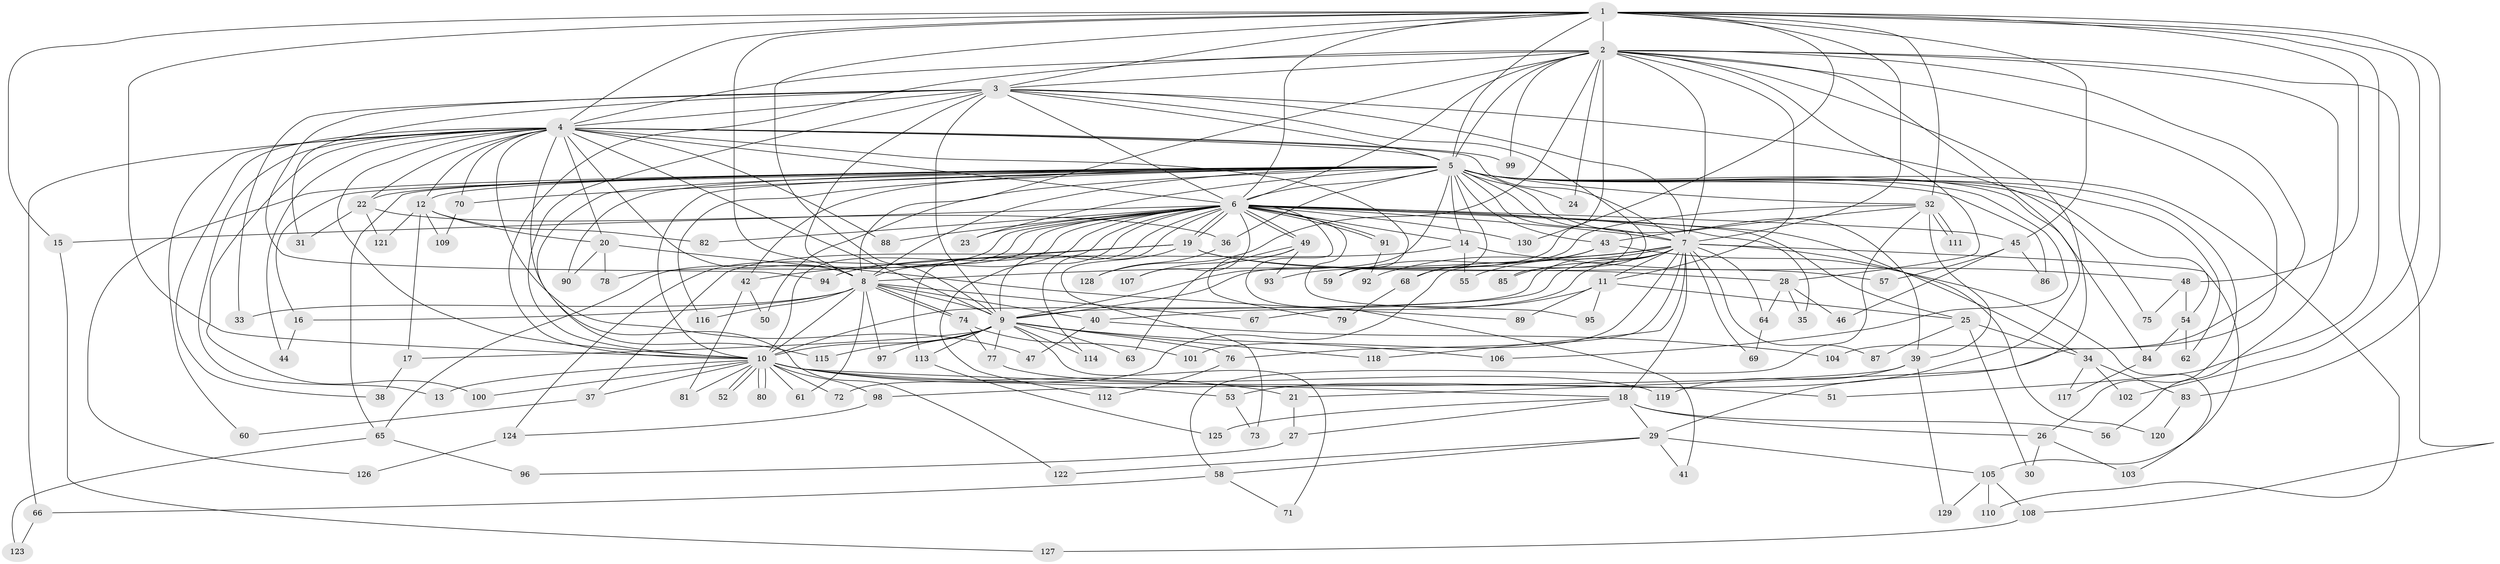 // Generated by graph-tools (version 1.1) at 2025/49/03/09/25 03:49:45]
// undirected, 130 vertices, 285 edges
graph export_dot {
graph [start="1"]
  node [color=gray90,style=filled];
  1;
  2;
  3;
  4;
  5;
  6;
  7;
  8;
  9;
  10;
  11;
  12;
  13;
  14;
  15;
  16;
  17;
  18;
  19;
  20;
  21;
  22;
  23;
  24;
  25;
  26;
  27;
  28;
  29;
  30;
  31;
  32;
  33;
  34;
  35;
  36;
  37;
  38;
  39;
  40;
  41;
  42;
  43;
  44;
  45;
  46;
  47;
  48;
  49;
  50;
  51;
  52;
  53;
  54;
  55;
  56;
  57;
  58;
  59;
  60;
  61;
  62;
  63;
  64;
  65;
  66;
  67;
  68;
  69;
  70;
  71;
  72;
  73;
  74;
  75;
  76;
  77;
  78;
  79;
  80;
  81;
  82;
  83;
  84;
  85;
  86;
  87;
  88;
  89;
  90;
  91;
  92;
  93;
  94;
  95;
  96;
  97;
  98;
  99;
  100;
  101;
  102;
  103;
  104;
  105;
  106;
  107;
  108;
  109;
  110;
  111;
  112;
  113;
  114;
  115;
  116;
  117;
  118;
  119;
  120;
  121;
  122;
  123;
  124;
  125;
  126;
  127;
  128;
  129;
  130;
  1 -- 2;
  1 -- 3;
  1 -- 4;
  1 -- 5;
  1 -- 6;
  1 -- 7;
  1 -- 8;
  1 -- 9;
  1 -- 10;
  1 -- 15;
  1 -- 32;
  1 -- 45;
  1 -- 48;
  1 -- 51;
  1 -- 83;
  1 -- 102;
  1 -- 130;
  2 -- 3;
  2 -- 4;
  2 -- 5;
  2 -- 6;
  2 -- 7;
  2 -- 8;
  2 -- 9;
  2 -- 10;
  2 -- 11;
  2 -- 21;
  2 -- 24;
  2 -- 28;
  2 -- 29;
  2 -- 53;
  2 -- 56;
  2 -- 99;
  2 -- 104;
  2 -- 108;
  2 -- 128;
  3 -- 4;
  3 -- 5;
  3 -- 6;
  3 -- 7;
  3 -- 8;
  3 -- 9;
  3 -- 10;
  3 -- 31;
  3 -- 33;
  3 -- 75;
  3 -- 85;
  3 -- 94;
  4 -- 5;
  4 -- 6;
  4 -- 7;
  4 -- 8;
  4 -- 9;
  4 -- 10;
  4 -- 12;
  4 -- 13;
  4 -- 20;
  4 -- 22;
  4 -- 38;
  4 -- 44;
  4 -- 47;
  4 -- 59;
  4 -- 60;
  4 -- 66;
  4 -- 70;
  4 -- 88;
  4 -- 99;
  4 -- 100;
  4 -- 122;
  5 -- 6;
  5 -- 7;
  5 -- 8;
  5 -- 9;
  5 -- 10;
  5 -- 12;
  5 -- 14;
  5 -- 16;
  5 -- 22;
  5 -- 23;
  5 -- 24;
  5 -- 26;
  5 -- 32;
  5 -- 36;
  5 -- 39;
  5 -- 42;
  5 -- 43;
  5 -- 50;
  5 -- 54;
  5 -- 62;
  5 -- 65;
  5 -- 68;
  5 -- 70;
  5 -- 72;
  5 -- 84;
  5 -- 86;
  5 -- 90;
  5 -- 106;
  5 -- 110;
  5 -- 115;
  5 -- 116;
  5 -- 126;
  6 -- 7;
  6 -- 8;
  6 -- 9;
  6 -- 10;
  6 -- 14;
  6 -- 15;
  6 -- 19;
  6 -- 19;
  6 -- 23;
  6 -- 25;
  6 -- 34;
  6 -- 35;
  6 -- 41;
  6 -- 45;
  6 -- 49;
  6 -- 49;
  6 -- 65;
  6 -- 78;
  6 -- 82;
  6 -- 88;
  6 -- 91;
  6 -- 91;
  6 -- 95;
  6 -- 107;
  6 -- 112;
  6 -- 113;
  6 -- 114;
  6 -- 124;
  6 -- 130;
  7 -- 8;
  7 -- 9;
  7 -- 10;
  7 -- 11;
  7 -- 18;
  7 -- 40;
  7 -- 55;
  7 -- 64;
  7 -- 69;
  7 -- 76;
  7 -- 85;
  7 -- 87;
  7 -- 92;
  7 -- 101;
  7 -- 105;
  7 -- 118;
  7 -- 120;
  8 -- 9;
  8 -- 10;
  8 -- 16;
  8 -- 33;
  8 -- 40;
  8 -- 61;
  8 -- 67;
  8 -- 74;
  8 -- 74;
  8 -- 97;
  8 -- 116;
  9 -- 10;
  9 -- 17;
  9 -- 63;
  9 -- 71;
  9 -- 76;
  9 -- 77;
  9 -- 97;
  9 -- 106;
  9 -- 113;
  9 -- 114;
  9 -- 115;
  9 -- 118;
  10 -- 13;
  10 -- 18;
  10 -- 21;
  10 -- 37;
  10 -- 51;
  10 -- 52;
  10 -- 52;
  10 -- 53;
  10 -- 61;
  10 -- 72;
  10 -- 80;
  10 -- 80;
  10 -- 81;
  10 -- 98;
  10 -- 100;
  11 -- 25;
  11 -- 67;
  11 -- 89;
  11 -- 95;
  12 -- 17;
  12 -- 20;
  12 -- 82;
  12 -- 109;
  12 -- 121;
  14 -- 48;
  14 -- 55;
  14 -- 94;
  15 -- 127;
  16 -- 44;
  17 -- 38;
  18 -- 26;
  18 -- 27;
  18 -- 29;
  18 -- 56;
  18 -- 125;
  19 -- 28;
  19 -- 37;
  19 -- 42;
  19 -- 57;
  19 -- 73;
  20 -- 78;
  20 -- 89;
  20 -- 90;
  21 -- 27;
  22 -- 31;
  22 -- 36;
  22 -- 121;
  25 -- 30;
  25 -- 34;
  25 -- 87;
  26 -- 30;
  26 -- 103;
  27 -- 96;
  28 -- 35;
  28 -- 46;
  28 -- 64;
  29 -- 41;
  29 -- 58;
  29 -- 105;
  29 -- 122;
  32 -- 39;
  32 -- 43;
  32 -- 58;
  32 -- 93;
  32 -- 111;
  32 -- 111;
  34 -- 83;
  34 -- 102;
  34 -- 117;
  36 -- 128;
  37 -- 60;
  39 -- 98;
  39 -- 119;
  39 -- 129;
  40 -- 47;
  40 -- 104;
  42 -- 50;
  42 -- 81;
  43 -- 59;
  43 -- 68;
  43 -- 103;
  45 -- 46;
  45 -- 57;
  45 -- 86;
  48 -- 54;
  48 -- 75;
  49 -- 63;
  49 -- 79;
  49 -- 93;
  49 -- 107;
  53 -- 73;
  54 -- 62;
  54 -- 84;
  58 -- 66;
  58 -- 71;
  64 -- 69;
  65 -- 96;
  65 -- 123;
  66 -- 123;
  68 -- 79;
  70 -- 109;
  74 -- 77;
  74 -- 101;
  76 -- 112;
  77 -- 119;
  83 -- 120;
  84 -- 117;
  91 -- 92;
  98 -- 124;
  105 -- 108;
  105 -- 110;
  105 -- 129;
  108 -- 127;
  113 -- 125;
  124 -- 126;
}
